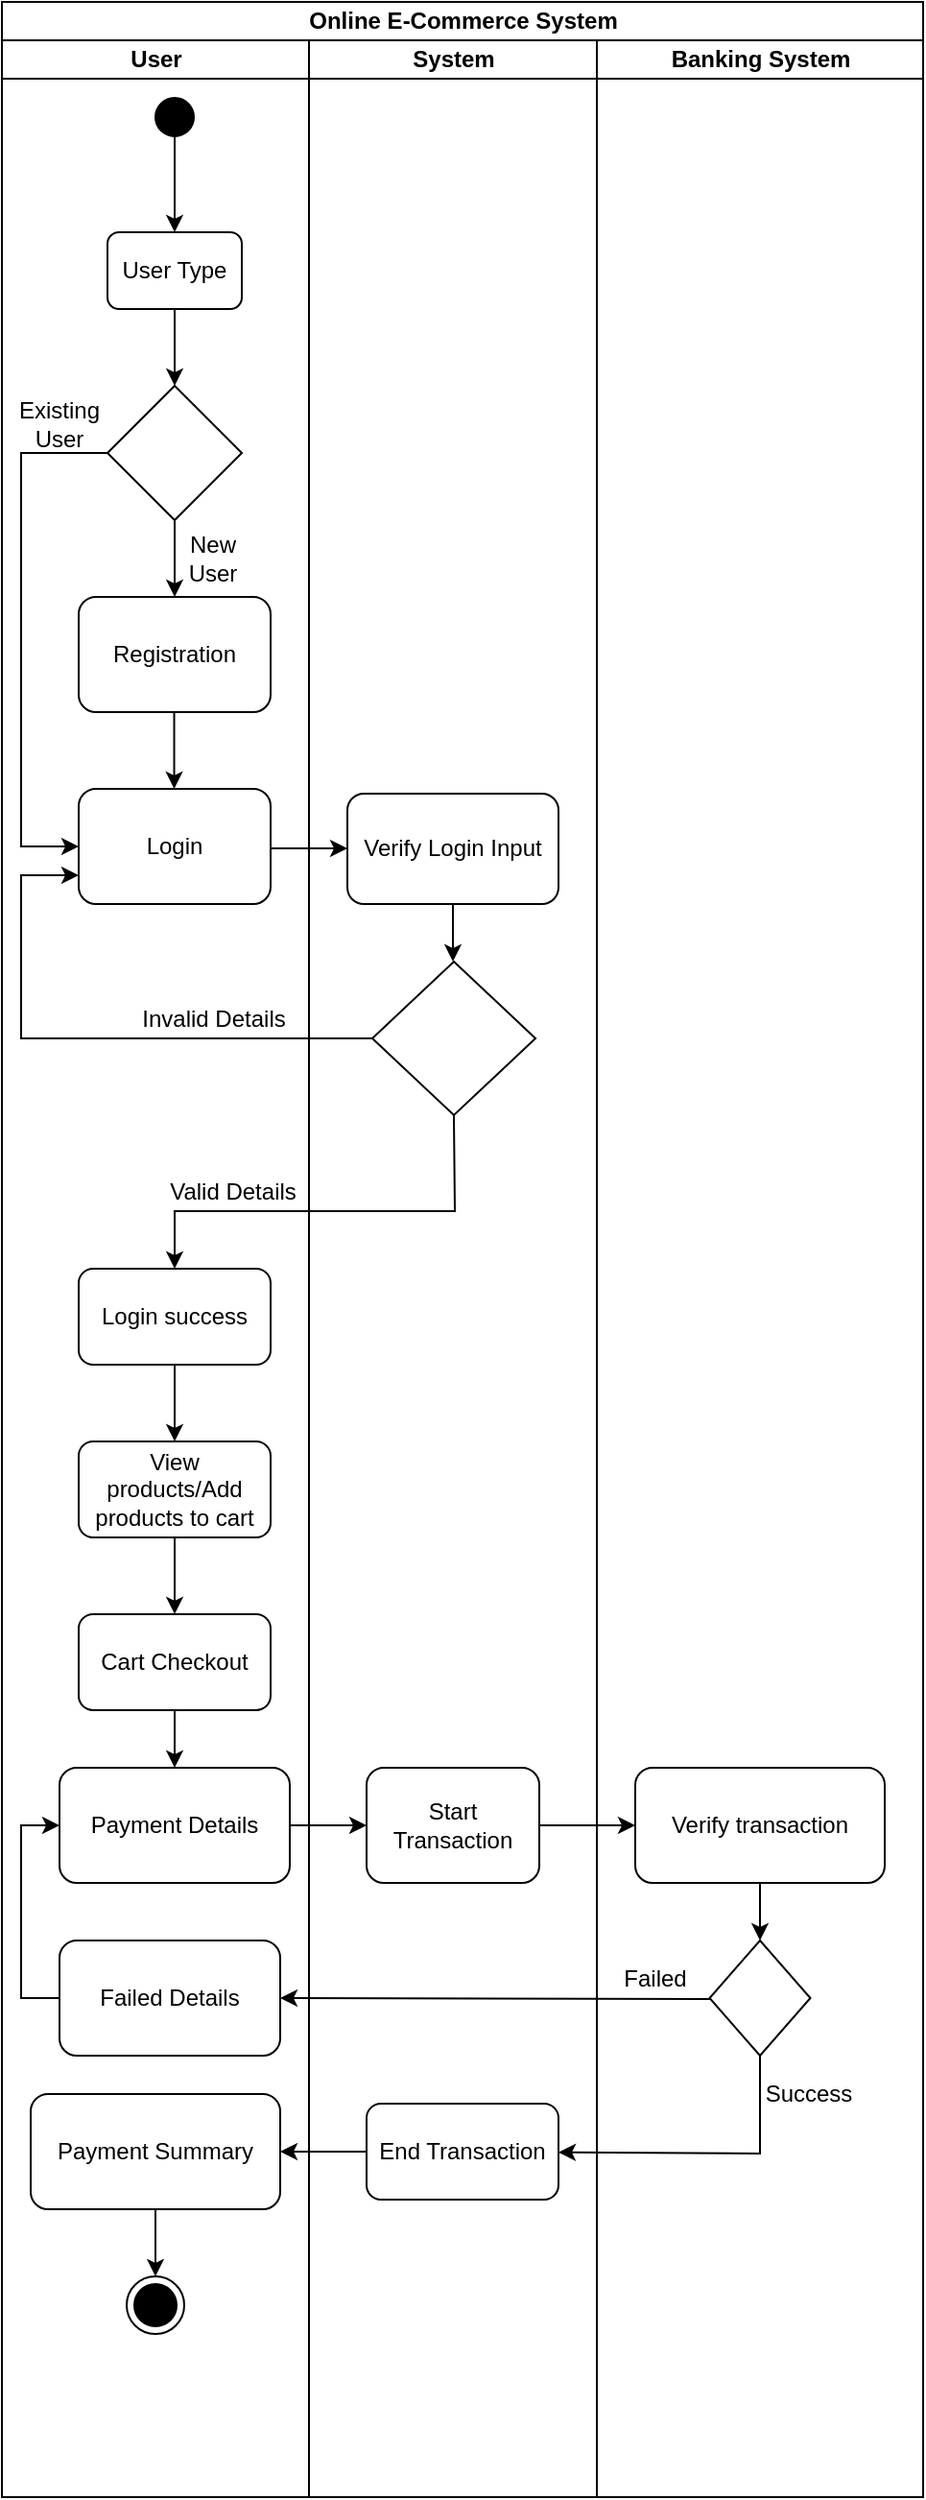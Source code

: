 <mxfile version="13.7.9" type="device"><diagram id="TQIEnGTt_gVb3yUEhdlG" name="Page-1"><mxGraphModel dx="2926" dy="1669" grid="1" gridSize="10" guides="1" tooltips="1" connect="1" arrows="1" fold="1" page="1" pageScale="1" pageWidth="850" pageHeight="1100" math="0" shadow="0"><root><mxCell id="0"/><mxCell id="1" parent="0"/><mxCell id="KdJUiX5AbpQaIECBVMkf-1" value="Online E-Commerce System" style="swimlane;html=1;childLayout=stackLayout;resizeParent=1;resizeParentMax=0;startSize=20;" vertex="1" parent="1"><mxGeometry x="190" y="50" width="480" height="1300" as="geometry"/></mxCell><mxCell id="KdJUiX5AbpQaIECBVMkf-2" value="User" style="swimlane;html=1;startSize=20;" vertex="1" parent="KdJUiX5AbpQaIECBVMkf-1"><mxGeometry y="20" width="160" height="1280" as="geometry"/></mxCell><mxCell id="KdJUiX5AbpQaIECBVMkf-6" value="" style="endArrow=classic;html=1;exitX=0.5;exitY=1;exitDx=0;exitDy=0;entryX=0.5;entryY=0;entryDx=0;entryDy=0;" edge="1" parent="KdJUiX5AbpQaIECBVMkf-2" source="KdJUiX5AbpQaIECBVMkf-5" target="KdJUiX5AbpQaIECBVMkf-7"><mxGeometry width="50" height="50" relative="1" as="geometry"><mxPoint x="200" y="170" as="sourcePoint"/><mxPoint x="110" y="90" as="targetPoint"/></mxGeometry></mxCell><mxCell id="KdJUiX5AbpQaIECBVMkf-13" value="" style="endArrow=classic;html=1;exitX=0.5;exitY=1;exitDx=0;exitDy=0;" edge="1" parent="KdJUiX5AbpQaIECBVMkf-2" source="KdJUiX5AbpQaIECBVMkf-12" target="KdJUiX5AbpQaIECBVMkf-14"><mxGeometry width="50" height="50" relative="1" as="geometry"><mxPoint x="130" y="300" as="sourcePoint"/><mxPoint x="60" y="280" as="targetPoint"/></mxGeometry></mxCell><mxCell id="KdJUiX5AbpQaIECBVMkf-16" value="" style="endArrow=classic;html=1;exitX=0.5;exitY=1;exitDx=0;exitDy=0;" edge="1" parent="KdJUiX5AbpQaIECBVMkf-2"><mxGeometry width="50" height="50" relative="1" as="geometry"><mxPoint x="89.76" y="350" as="sourcePoint"/><mxPoint x="89.76" y="390" as="targetPoint"/></mxGeometry></mxCell><mxCell id="KdJUiX5AbpQaIECBVMkf-18" value="Existing User" style="text;html=1;strokeColor=none;fillColor=none;align=center;verticalAlign=middle;whiteSpace=wrap;rounded=0;" vertex="1" parent="KdJUiX5AbpQaIECBVMkf-2"><mxGeometry x="10" y="190" width="40" height="20" as="geometry"/></mxCell><mxCell id="KdJUiX5AbpQaIECBVMkf-17" value="Login" style="rounded=1;whiteSpace=wrap;html=1;fillColor=#FFFFFF;" vertex="1" parent="KdJUiX5AbpQaIECBVMkf-2"><mxGeometry x="40" y="390" width="100" height="60" as="geometry"/></mxCell><mxCell id="KdJUiX5AbpQaIECBVMkf-12" value="" style="rhombus;whiteSpace=wrap;html=1;fillColor=#FFFFFF;" vertex="1" parent="KdJUiX5AbpQaIECBVMkf-2"><mxGeometry x="55" y="180" width="70" height="70" as="geometry"/></mxCell><mxCell id="KdJUiX5AbpQaIECBVMkf-5" value="" style="ellipse;whiteSpace=wrap;html=1;aspect=fixed;fillColor=#000000;" vertex="1" parent="KdJUiX5AbpQaIECBVMkf-2"><mxGeometry x="80" y="30" width="20" height="20" as="geometry"/></mxCell><mxCell id="KdJUiX5AbpQaIECBVMkf-7" value="User Type" style="rounded=1;whiteSpace=wrap;html=1;fillColor=none;" vertex="1" parent="KdJUiX5AbpQaIECBVMkf-2"><mxGeometry x="55" y="100" width="70" height="40" as="geometry"/></mxCell><mxCell id="KdJUiX5AbpQaIECBVMkf-11" value="" style="endArrow=classic;html=1;exitX=0.5;exitY=1;exitDx=0;exitDy=0;entryX=0.5;entryY=0;entryDx=0;entryDy=0;" edge="1" parent="KdJUiX5AbpQaIECBVMkf-2" source="KdJUiX5AbpQaIECBVMkf-7" target="KdJUiX5AbpQaIECBVMkf-12"><mxGeometry width="50" height="50" relative="1" as="geometry"><mxPoint x="130" y="210" as="sourcePoint"/><mxPoint x="60" y="170" as="targetPoint"/><Array as="points"/></mxGeometry></mxCell><mxCell id="KdJUiX5AbpQaIECBVMkf-14" value="Registration" style="rounded=1;whiteSpace=wrap;html=1;" vertex="1" parent="KdJUiX5AbpQaIECBVMkf-2"><mxGeometry x="40" y="290" width="100" height="60" as="geometry"/></mxCell><mxCell id="KdJUiX5AbpQaIECBVMkf-15" value="" style="endArrow=classic;html=1;exitX=0;exitY=0.5;exitDx=0;exitDy=0;rounded=0;entryX=0;entryY=0.5;entryDx=0;entryDy=0;" edge="1" parent="KdJUiX5AbpQaIECBVMkf-2" source="KdJUiX5AbpQaIECBVMkf-12" target="KdJUiX5AbpQaIECBVMkf-17"><mxGeometry width="50" height="50" relative="1" as="geometry"><mxPoint x="130" y="310" as="sourcePoint"/><mxPoint x="55" y="400" as="targetPoint"/><Array as="points"><mxPoint x="10" y="215"/><mxPoint x="10" y="420"/></Array></mxGeometry></mxCell><mxCell id="KdJUiX5AbpQaIECBVMkf-34" value="Payment Details" style="rounded=1;whiteSpace=wrap;html=1;fillColor=#FFFFFF;" vertex="1" parent="KdJUiX5AbpQaIECBVMkf-2"><mxGeometry x="30" y="900" width="120" height="60" as="geometry"/></mxCell><mxCell id="KdJUiX5AbpQaIECBVMkf-26" value="Cart Checkout" style="rounded=1;whiteSpace=wrap;html=1;fillColor=#FFFFFF;" vertex="1" parent="KdJUiX5AbpQaIECBVMkf-2"><mxGeometry x="40" y="820" width="100" height="50" as="geometry"/></mxCell><mxCell id="KdJUiX5AbpQaIECBVMkf-51" value="Payment Summary" style="rounded=1;whiteSpace=wrap;html=1;fillColor=#FFFFFF;" vertex="1" parent="KdJUiX5AbpQaIECBVMkf-2"><mxGeometry x="15" y="1070" width="130" height="60" as="geometry"/></mxCell><mxCell id="KdJUiX5AbpQaIECBVMkf-32" value="Valid Details" style="text;html=1;align=center;verticalAlign=middle;resizable=0;points=[];autosize=1;" vertex="1" parent="KdJUiX5AbpQaIECBVMkf-2"><mxGeometry x="80" y="590" width="80" height="20" as="geometry"/></mxCell><mxCell id="KdJUiX5AbpQaIECBVMkf-19" value="New User" style="text;html=1;strokeColor=none;fillColor=none;align=center;verticalAlign=middle;whiteSpace=wrap;rounded=0;" vertex="1" parent="KdJUiX5AbpQaIECBVMkf-2"><mxGeometry x="90" y="260" width="40" height="20" as="geometry"/></mxCell><mxCell id="KdJUiX5AbpQaIECBVMkf-25" value="" style="endArrow=classic;html=1;entryX=0.5;entryY=0;entryDx=0;entryDy=0;" edge="1" parent="KdJUiX5AbpQaIECBVMkf-2" target="KdJUiX5AbpQaIECBVMkf-26"><mxGeometry width="50" height="50" relative="1" as="geometry"><mxPoint x="90" y="740" as="sourcePoint"/><mxPoint x="90" y="680" as="targetPoint"/></mxGeometry></mxCell><mxCell id="KdJUiX5AbpQaIECBVMkf-23" value="" style="endArrow=classic;html=1;" edge="1" parent="KdJUiX5AbpQaIECBVMkf-2" target="KdJUiX5AbpQaIECBVMkf-24"><mxGeometry width="50" height="50" relative="1" as="geometry"><mxPoint x="90" y="650" as="sourcePoint"/><mxPoint x="90" y="600" as="targetPoint"/></mxGeometry></mxCell><mxCell id="KdJUiX5AbpQaIECBVMkf-24" value="View products/Add products to cart" style="rounded=1;whiteSpace=wrap;html=1;fillColor=#FFFFFF;" vertex="1" parent="KdJUiX5AbpQaIECBVMkf-2"><mxGeometry x="40" y="730" width="100" height="50" as="geometry"/></mxCell><mxCell id="KdJUiX5AbpQaIECBVMkf-22" value="Login success" style="rounded=1;whiteSpace=wrap;html=1;fillColor=#FFFFFF;" vertex="1" parent="KdJUiX5AbpQaIECBVMkf-2"><mxGeometry x="40" y="640" width="100" height="50" as="geometry"/></mxCell><mxCell id="KdJUiX5AbpQaIECBVMkf-55" value="Failed Details" style="rounded=1;whiteSpace=wrap;html=1;strokeColor=#000000;fillColor=#FFFFFF;" vertex="1" parent="KdJUiX5AbpQaIECBVMkf-2"><mxGeometry x="30" y="990" width="115" height="60" as="geometry"/></mxCell><mxCell id="KdJUiX5AbpQaIECBVMkf-57" value="" style="endArrow=classic;html=1;exitX=0;exitY=0.5;exitDx=0;exitDy=0;entryX=0;entryY=0.5;entryDx=0;entryDy=0;rounded=0;" edge="1" parent="KdJUiX5AbpQaIECBVMkf-2" source="KdJUiX5AbpQaIECBVMkf-55" target="KdJUiX5AbpQaIECBVMkf-34"><mxGeometry width="50" height="50" relative="1" as="geometry"><mxPoint x="170" y="1110" as="sourcePoint"/><mxPoint x="220" y="1060" as="targetPoint"/><Array as="points"><mxPoint x="10" y="1020"/><mxPoint x="10" y="930"/></Array></mxGeometry></mxCell><mxCell id="KdJUiX5AbpQaIECBVMkf-3" value="System" style="swimlane;html=1;startSize=20;fillColor=#FFFFFF;" vertex="1" parent="KdJUiX5AbpQaIECBVMkf-1"><mxGeometry x="160" y="20" width="150" height="1280" as="geometry"/></mxCell><mxCell id="KdJUiX5AbpQaIECBVMkf-47" value="End Transaction" style="rounded=1;whiteSpace=wrap;html=1;" vertex="1" parent="KdJUiX5AbpQaIECBVMkf-3"><mxGeometry x="30" y="1075" width="100" height="50" as="geometry"/></mxCell><mxCell id="KdJUiX5AbpQaIECBVMkf-9" value="Verify Login Input" style="rounded=1;whiteSpace=wrap;html=1;fillColor=#FFFFFF;" vertex="1" parent="KdJUiX5AbpQaIECBVMkf-3"><mxGeometry x="20" y="392.5" width="110" height="57.5" as="geometry"/></mxCell><mxCell id="KdJUiX5AbpQaIECBVMkf-28" value="" style="rhombus;whiteSpace=wrap;html=1;fillColor=#FFFFFF;" vertex="1" parent="KdJUiX5AbpQaIECBVMkf-3"><mxGeometry x="33" y="480" width="85" height="80" as="geometry"/></mxCell><mxCell id="KdJUiX5AbpQaIECBVMkf-36" value="Start Transaction" style="rounded=1;whiteSpace=wrap;html=1;fillColor=#FFFFFF;" vertex="1" parent="KdJUiX5AbpQaIECBVMkf-3"><mxGeometry x="30" y="900" width="90" height="60" as="geometry"/></mxCell><mxCell id="KdJUiX5AbpQaIECBVMkf-4" value="Banking System" style="swimlane;html=1;startSize=20;" vertex="1" parent="KdJUiX5AbpQaIECBVMkf-1"><mxGeometry x="310" y="20" width="170" height="1280" as="geometry"/></mxCell><mxCell id="KdJUiX5AbpQaIECBVMkf-39" value="Verify transaction" style="rounded=1;whiteSpace=wrap;html=1;fillColor=#FFFFFF;" vertex="1" parent="KdJUiX5AbpQaIECBVMkf-4"><mxGeometry x="20" y="900" width="130" height="60" as="geometry"/></mxCell><mxCell id="KdJUiX5AbpQaIECBVMkf-41" value="" style="rhombus;whiteSpace=wrap;html=1;fillColor=#FFFFFF;" vertex="1" parent="KdJUiX5AbpQaIECBVMkf-4"><mxGeometry x="58.75" y="990" width="52.5" height="60" as="geometry"/></mxCell><mxCell id="KdJUiX5AbpQaIECBVMkf-45" value="Success" style="text;html=1;align=center;verticalAlign=middle;resizable=0;points=[];autosize=1;" vertex="1" parent="KdJUiX5AbpQaIECBVMkf-4"><mxGeometry x="80" y="1060" width="60" height="20" as="geometry"/></mxCell><mxCell id="KdJUiX5AbpQaIECBVMkf-20" value="" style="endArrow=classic;html=1;entryX=0;entryY=0.5;entryDx=0;entryDy=0;" edge="1" parent="KdJUiX5AbpQaIECBVMkf-1" target="KdJUiX5AbpQaIECBVMkf-9"><mxGeometry width="50" height="50" relative="1" as="geometry"><mxPoint x="140" y="441" as="sourcePoint"/><mxPoint x="240" y="450" as="targetPoint"/><Array as="points"><mxPoint x="180" y="441"/></Array></mxGeometry></mxCell><mxCell id="KdJUiX5AbpQaIECBVMkf-29" value="" style="endArrow=classic;html=1;exitX=0;exitY=0.5;exitDx=0;exitDy=0;entryX=0;entryY=0.75;entryDx=0;entryDy=0;rounded=0;" edge="1" parent="KdJUiX5AbpQaIECBVMkf-1" source="KdJUiX5AbpQaIECBVMkf-28" target="KdJUiX5AbpQaIECBVMkf-17"><mxGeometry width="50" height="50" relative="1" as="geometry"><mxPoint x="180" y="550" as="sourcePoint"/><mxPoint x="230" y="500" as="targetPoint"/><Array as="points"><mxPoint x="10" y="540"/><mxPoint x="10" y="455"/></Array></mxGeometry></mxCell><mxCell id="KdJUiX5AbpQaIECBVMkf-30" value="" style="endArrow=classic;html=1;exitX=0.5;exitY=1;exitDx=0;exitDy=0;entryX=0.5;entryY=0;entryDx=0;entryDy=0;rounded=0;" edge="1" parent="KdJUiX5AbpQaIECBVMkf-1" source="KdJUiX5AbpQaIECBVMkf-28" target="KdJUiX5AbpQaIECBVMkf-22"><mxGeometry width="50" height="50" relative="1" as="geometry"><mxPoint x="180" y="550" as="sourcePoint"/><mxPoint x="230" y="500" as="targetPoint"/><Array as="points"><mxPoint x="236" y="630"/><mxPoint x="90" y="630"/></Array></mxGeometry></mxCell><mxCell id="KdJUiX5AbpQaIECBVMkf-43" value="" style="endArrow=classic;html=1;exitX=0.5;exitY=1;exitDx=0;exitDy=0;rounded=0;" edge="1" parent="KdJUiX5AbpQaIECBVMkf-1" source="KdJUiX5AbpQaIECBVMkf-41" target="KdJUiX5AbpQaIECBVMkf-47"><mxGeometry width="50" height="50" relative="1" as="geometry"><mxPoint x="140" y="1140" as="sourcePoint"/><mxPoint x="395" y="1120" as="targetPoint"/><Array as="points"><mxPoint x="395" y="1121"/></Array></mxGeometry></mxCell><mxCell id="KdJUiX5AbpQaIECBVMkf-50" value="" style="endArrow=classic;html=1;exitX=0;exitY=0.5;exitDx=0;exitDy=0;" edge="1" parent="KdJUiX5AbpQaIECBVMkf-1" source="KdJUiX5AbpQaIECBVMkf-47" target="KdJUiX5AbpQaIECBVMkf-51"><mxGeometry width="50" height="50" relative="1" as="geometry"><mxPoint x="140" y="1140" as="sourcePoint"/><mxPoint x="140" y="1085" as="targetPoint"/></mxGeometry></mxCell><mxCell id="KdJUiX5AbpQaIECBVMkf-27" value="" style="endArrow=classic;html=1;exitX=0.5;exitY=1;exitDx=0;exitDy=0;" edge="1" parent="1" source="KdJUiX5AbpQaIECBVMkf-9"><mxGeometry width="50" height="50" relative="1" as="geometry"><mxPoint x="370" y="530" as="sourcePoint"/><mxPoint x="425" y="550" as="targetPoint"/></mxGeometry></mxCell><mxCell id="KdJUiX5AbpQaIECBVMkf-31" value="Invalid Details" style="text;html=1;align=center;verticalAlign=middle;resizable=0;points=[];autosize=1;" vertex="1" parent="1"><mxGeometry x="255" y="570" width="90" height="20" as="geometry"/></mxCell><mxCell id="KdJUiX5AbpQaIECBVMkf-33" value="" style="endArrow=classic;html=1;exitX=0.5;exitY=1;exitDx=0;exitDy=0;" edge="1" parent="1" source="KdJUiX5AbpQaIECBVMkf-26"><mxGeometry width="50" height="50" relative="1" as="geometry"><mxPoint x="370" y="940" as="sourcePoint"/><mxPoint x="280" y="970" as="targetPoint"/></mxGeometry></mxCell><mxCell id="KdJUiX5AbpQaIECBVMkf-35" value="" style="endArrow=classic;html=1;exitX=1;exitY=0.5;exitDx=0;exitDy=0;" edge="1" parent="1" source="KdJUiX5AbpQaIECBVMkf-34"><mxGeometry width="50" height="50" relative="1" as="geometry"><mxPoint x="330" y="1060" as="sourcePoint"/><mxPoint x="380" y="1000" as="targetPoint"/></mxGeometry></mxCell><mxCell id="KdJUiX5AbpQaIECBVMkf-38" value="" style="endArrow=classic;html=1;exitX=1;exitY=0.5;exitDx=0;exitDy=0;" edge="1" parent="1" source="KdJUiX5AbpQaIECBVMkf-36"><mxGeometry width="50" height="50" relative="1" as="geometry"><mxPoint x="330" y="1060" as="sourcePoint"/><mxPoint x="520" y="1000" as="targetPoint"/></mxGeometry></mxCell><mxCell id="KdJUiX5AbpQaIECBVMkf-40" value="" style="endArrow=classic;html=1;exitX=0.5;exitY=1;exitDx=0;exitDy=0;" edge="1" parent="1" source="KdJUiX5AbpQaIECBVMkf-39"><mxGeometry width="50" height="50" relative="1" as="geometry"><mxPoint x="330" y="1190" as="sourcePoint"/><mxPoint x="585" y="1060" as="targetPoint"/></mxGeometry></mxCell><mxCell id="KdJUiX5AbpQaIECBVMkf-44" value="Failed" style="text;html=1;align=center;verticalAlign=middle;resizable=0;points=[];autosize=1;" vertex="1" parent="1"><mxGeometry x="505" y="1070" width="50" height="20" as="geometry"/></mxCell><mxCell id="KdJUiX5AbpQaIECBVMkf-53" value="" style="endArrow=classic;html=1;exitX=0.5;exitY=1;exitDx=0;exitDy=0;" edge="1" parent="1" source="KdJUiX5AbpQaIECBVMkf-51" target="KdJUiX5AbpQaIECBVMkf-54"><mxGeometry width="50" height="50" relative="1" as="geometry"><mxPoint x="330" y="1190" as="sourcePoint"/><mxPoint x="270" y="1250" as="targetPoint"/></mxGeometry></mxCell><mxCell id="KdJUiX5AbpQaIECBVMkf-54" value="" style="ellipse;html=1;shape=endState;fillColor=#000000;" vertex="1" parent="1"><mxGeometry x="255.0" y="1235" width="30" height="30" as="geometry"/></mxCell><mxCell id="KdJUiX5AbpQaIECBVMkf-56" value="" style="endArrow=classic;html=1;exitX=1.08;exitY=1.025;exitDx=0;exitDy=0;exitPerimeter=0;entryX=1;entryY=0.5;entryDx=0;entryDy=0;" edge="1" parent="1" source="KdJUiX5AbpQaIECBVMkf-44" target="KdJUiX5AbpQaIECBVMkf-55"><mxGeometry width="50" height="50" relative="1" as="geometry"><mxPoint x="360" y="1180" as="sourcePoint"/><mxPoint x="410" y="1130" as="targetPoint"/></mxGeometry></mxCell></root></mxGraphModel></diagram></mxfile>